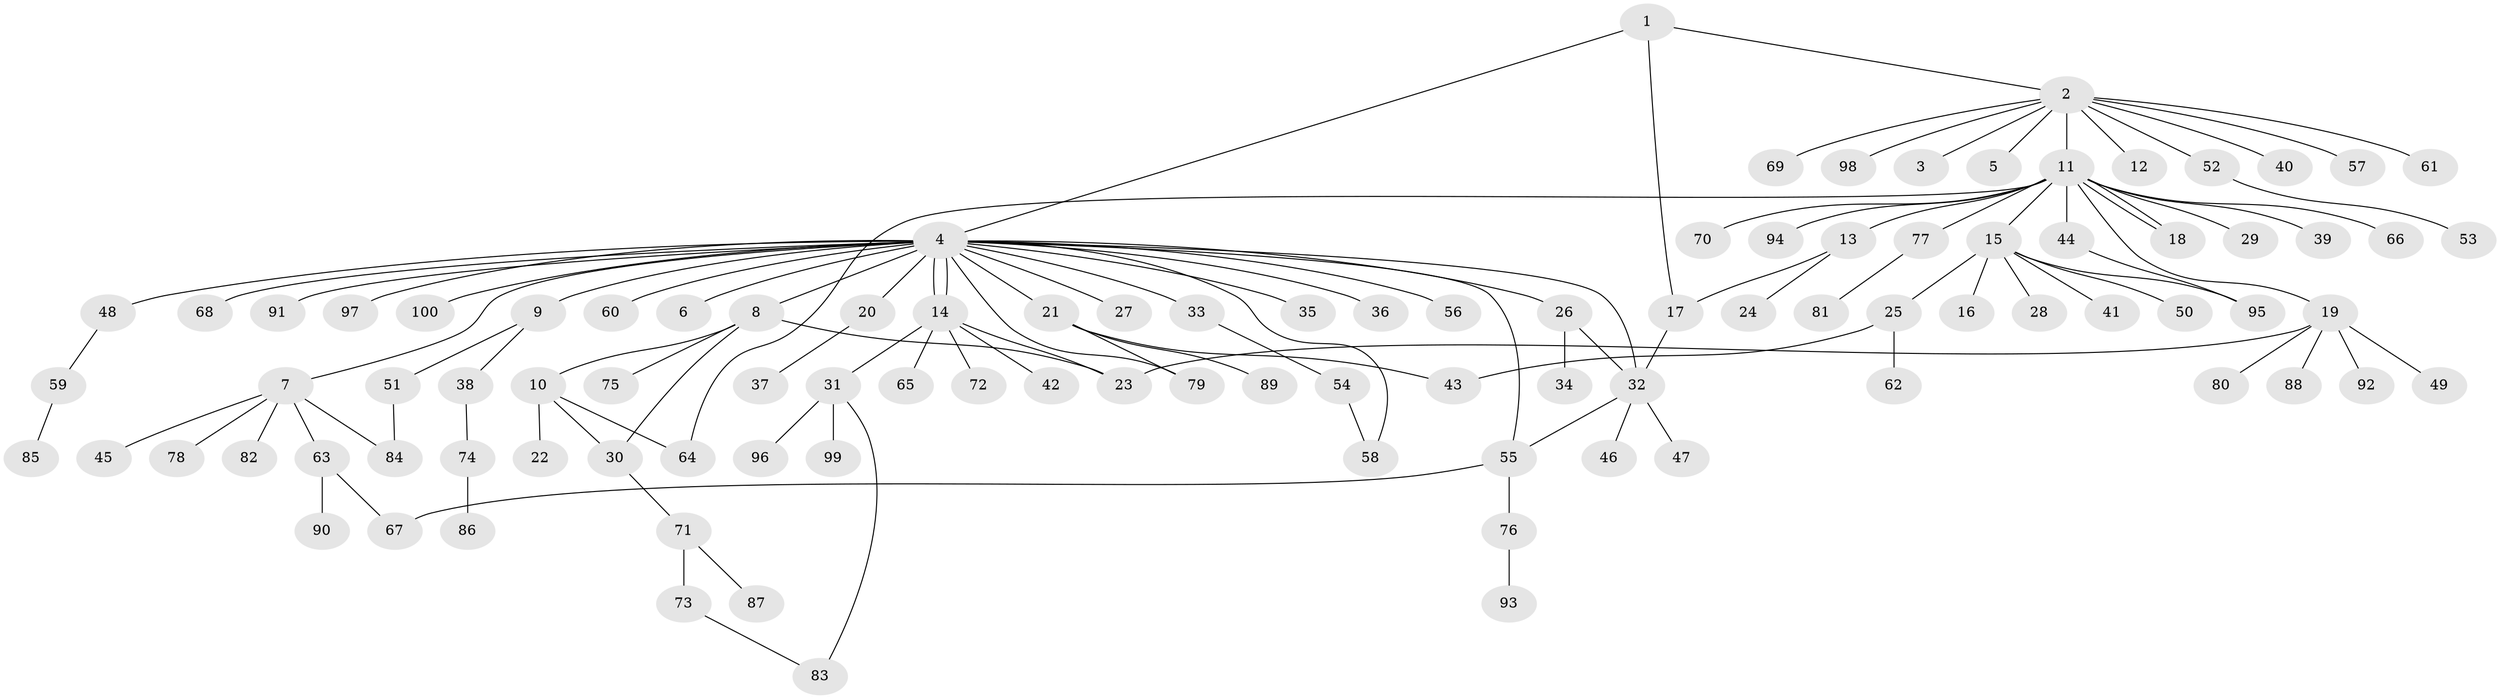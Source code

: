 // Generated by graph-tools (version 1.1) at 2025/11/02/21/25 10:11:08]
// undirected, 100 vertices, 116 edges
graph export_dot {
graph [start="1"]
  node [color=gray90,style=filled];
  1;
  2;
  3;
  4;
  5;
  6;
  7;
  8;
  9;
  10;
  11;
  12;
  13;
  14;
  15;
  16;
  17;
  18;
  19;
  20;
  21;
  22;
  23;
  24;
  25;
  26;
  27;
  28;
  29;
  30;
  31;
  32;
  33;
  34;
  35;
  36;
  37;
  38;
  39;
  40;
  41;
  42;
  43;
  44;
  45;
  46;
  47;
  48;
  49;
  50;
  51;
  52;
  53;
  54;
  55;
  56;
  57;
  58;
  59;
  60;
  61;
  62;
  63;
  64;
  65;
  66;
  67;
  68;
  69;
  70;
  71;
  72;
  73;
  74;
  75;
  76;
  77;
  78;
  79;
  80;
  81;
  82;
  83;
  84;
  85;
  86;
  87;
  88;
  89;
  90;
  91;
  92;
  93;
  94;
  95;
  96;
  97;
  98;
  99;
  100;
  1 -- 2;
  1 -- 4;
  1 -- 17;
  2 -- 3;
  2 -- 5;
  2 -- 11;
  2 -- 12;
  2 -- 40;
  2 -- 52;
  2 -- 57;
  2 -- 61;
  2 -- 69;
  2 -- 98;
  4 -- 6;
  4 -- 7;
  4 -- 8;
  4 -- 9;
  4 -- 14;
  4 -- 14;
  4 -- 20;
  4 -- 21;
  4 -- 26;
  4 -- 27;
  4 -- 32;
  4 -- 33;
  4 -- 35;
  4 -- 36;
  4 -- 48;
  4 -- 55;
  4 -- 56;
  4 -- 58;
  4 -- 60;
  4 -- 68;
  4 -- 79;
  4 -- 91;
  4 -- 97;
  4 -- 100;
  7 -- 45;
  7 -- 63;
  7 -- 78;
  7 -- 82;
  7 -- 84;
  8 -- 10;
  8 -- 23;
  8 -- 30;
  8 -- 75;
  9 -- 38;
  9 -- 51;
  10 -- 22;
  10 -- 30;
  10 -- 64;
  11 -- 13;
  11 -- 15;
  11 -- 18;
  11 -- 18;
  11 -- 19;
  11 -- 29;
  11 -- 39;
  11 -- 44;
  11 -- 64;
  11 -- 66;
  11 -- 70;
  11 -- 77;
  11 -- 94;
  13 -- 17;
  13 -- 24;
  14 -- 23;
  14 -- 31;
  14 -- 42;
  14 -- 65;
  14 -- 72;
  15 -- 16;
  15 -- 25;
  15 -- 28;
  15 -- 41;
  15 -- 50;
  15 -- 95;
  17 -- 32;
  19 -- 23;
  19 -- 49;
  19 -- 80;
  19 -- 88;
  19 -- 92;
  20 -- 37;
  21 -- 43;
  21 -- 79;
  21 -- 89;
  25 -- 43;
  25 -- 62;
  26 -- 32;
  26 -- 34;
  30 -- 71;
  31 -- 83;
  31 -- 96;
  31 -- 99;
  32 -- 46;
  32 -- 47;
  32 -- 55;
  33 -- 54;
  38 -- 74;
  44 -- 95;
  48 -- 59;
  51 -- 84;
  52 -- 53;
  54 -- 58;
  55 -- 67;
  55 -- 76;
  59 -- 85;
  63 -- 67;
  63 -- 90;
  71 -- 73;
  71 -- 87;
  73 -- 83;
  74 -- 86;
  76 -- 93;
  77 -- 81;
}
